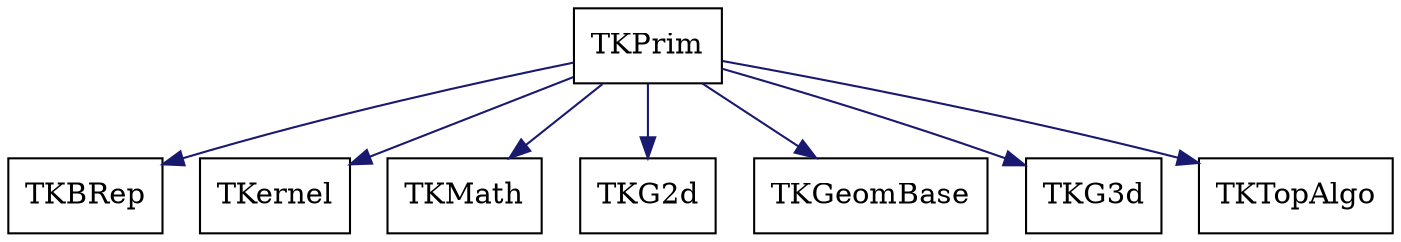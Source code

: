 digraph schema_TKPrim
{
	TKPrim [ URL = "toolkit_tkprim.html", shape = box ]
	TKBRep [ URL = "toolkit_tkbrep.html" , shape = box ]
	TKPrim -> TKBRep [ color = "midnightblue", style = "solid" ]
	TKernel [ URL = "toolkit_tkernel.html" , shape = box ]
	TKPrim -> TKernel [ color = "midnightblue", style = "solid" ]
	TKMath [ URL = "toolkit_tkmath.html" , shape = box ]
	TKPrim -> TKMath [ color = "midnightblue", style = "solid" ]
	TKG2d [ URL = "toolkit_tkg2d.html" , shape = box ]
	TKPrim -> TKG2d [ color = "midnightblue", style = "solid" ]
	TKGeomBase [ URL = "toolkit_tkgeombase.html" , shape = box ]
	TKPrim -> TKGeomBase [ color = "midnightblue", style = "solid" ]
	TKG3d [ URL = "toolkit_tkg3d.html" , shape = box ]
	TKPrim -> TKG3d [ color = "midnightblue", style = "solid" ]
	TKTopAlgo [ URL = "toolkit_tktopalgo.html" , shape = box ]
	TKPrim -> TKTopAlgo [ color = "midnightblue", style = "solid" ]
	aspect = 1
}
